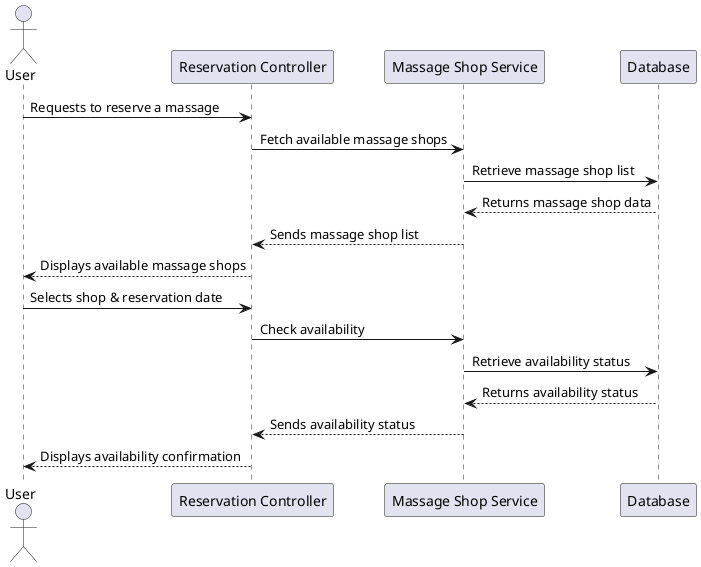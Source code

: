 @startuml

actor User
participant "Reservation Controller" as Controller
participant "Massage Shop Service" as Service
participant "Database" as DB

User -> Controller : Requests to reserve a massage
Controller -> Service : Fetch available massage shops
Service -> DB : Retrieve massage shop list
DB --> Service : Returns massage shop data
Service --> Controller : Sends massage shop list
Controller --> User : Displays available massage shops

User -> Controller : Selects shop & reservation date
Controller -> Service : Check availability
Service -> DB : Retrieve availability status
DB --> Service : Returns availability status
Service --> Controller : Sends availability status
Controller --> User : Displays availability confirmation

@enduml
